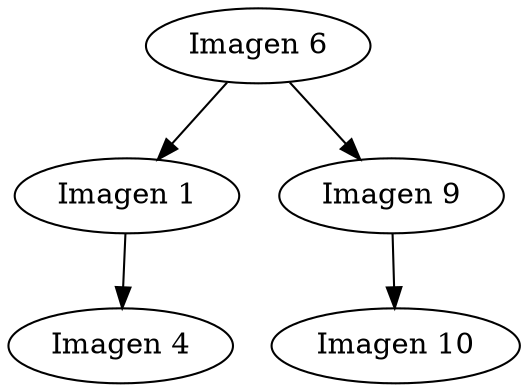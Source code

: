  digraph imagenes {
6[label="Imagen 6"]
           6  ->            1
1[label="Imagen 1"]
           1  ->            4
4[label="Imagen 4"]
           6  ->            9
9[label="Imagen 9"]
           9  ->           10
10[label="Imagen 10"]
 }
